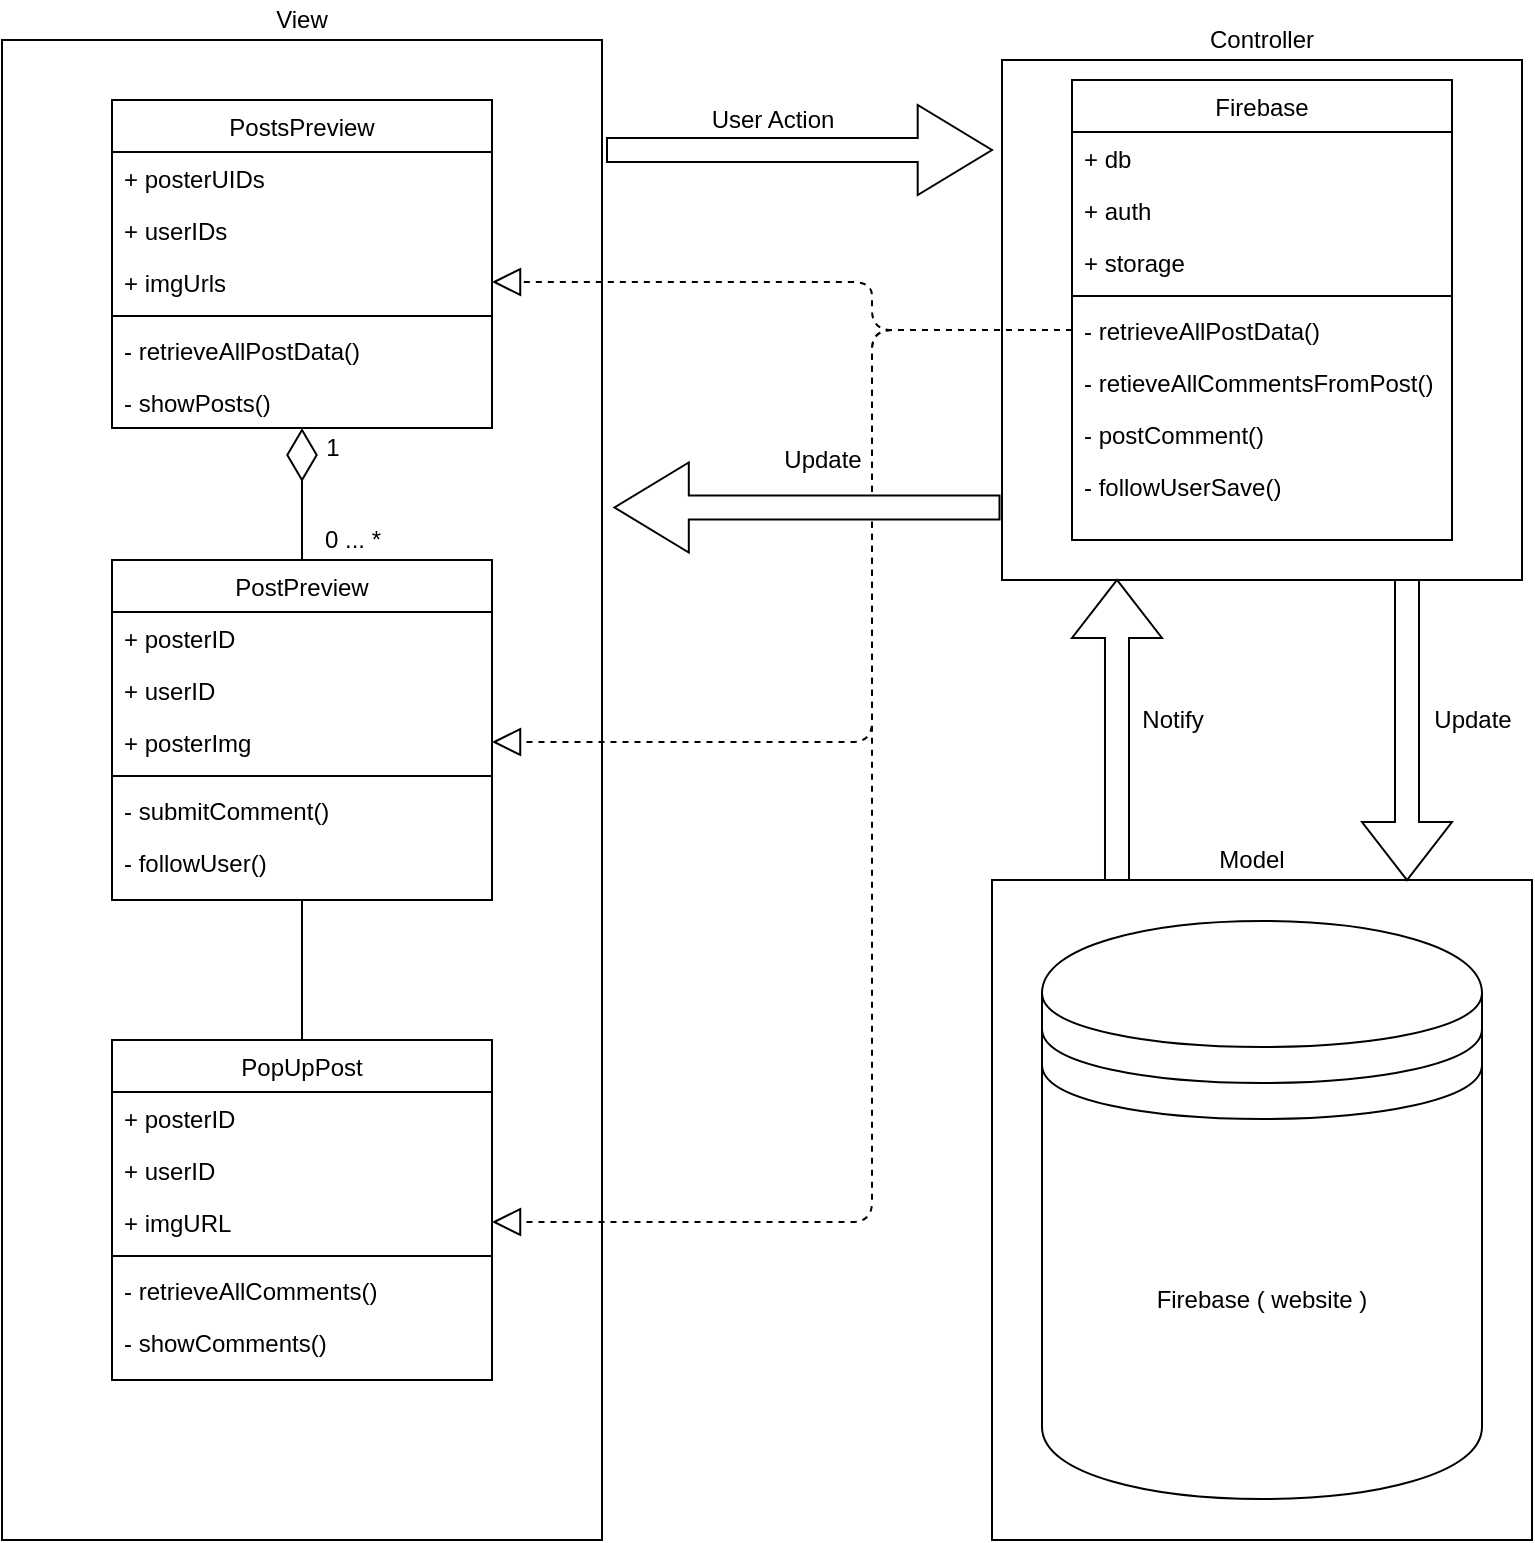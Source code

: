 <mxfile version="12.9.6" type="device"><diagram id="C5RBs43oDa-KdzZeNtuy" name="Page-1"><mxGraphModel dx="2302" dy="904" grid="1" gridSize="10" guides="1" tooltips="1" connect="1" arrows="1" fold="1" page="1" pageScale="1" pageWidth="1169" pageHeight="827" math="0" shadow="0"><root><mxCell id="WIyWlLk6GJQsqaUBKTNV-0"/><mxCell id="WIyWlLk6GJQsqaUBKTNV-1" parent="WIyWlLk6GJQsqaUBKTNV-0"/><mxCell id="ROQ5ErBKwa2-489iIwdd-70" value="" style="rounded=0;whiteSpace=wrap;html=1;" vertex="1" parent="WIyWlLk6GJQsqaUBKTNV-1"><mxGeometry x="670" y="450" width="270" height="330" as="geometry"/></mxCell><mxCell id="ROQ5ErBKwa2-489iIwdd-69" value="" style="rounded=0;whiteSpace=wrap;html=1;" vertex="1" parent="WIyWlLk6GJQsqaUBKTNV-1"><mxGeometry x="675" y="40" width="260" height="260" as="geometry"/></mxCell><mxCell id="ROQ5ErBKwa2-489iIwdd-68" value="" style="rounded=0;whiteSpace=wrap;html=1;" vertex="1" parent="WIyWlLk6GJQsqaUBKTNV-1"><mxGeometry x="175" y="30" width="300" height="750" as="geometry"/></mxCell><mxCell id="ROQ5ErBKwa2-489iIwdd-45" value="" style="endArrow=diamondThin;endFill=0;endSize=24;html=1;entryX=0.5;entryY=1;entryDx=0;entryDy=0;exitX=0.5;exitY=0;exitDx=0;exitDy=0;" edge="1" parent="WIyWlLk6GJQsqaUBKTNV-1" source="ROQ5ErBKwa2-489iIwdd-14" target="ROQ5ErBKwa2-489iIwdd-3"><mxGeometry width="160" relative="1" as="geometry"><mxPoint x="444" y="280" as="sourcePoint"/><mxPoint x="604" y="280" as="targetPoint"/></mxGeometry></mxCell><mxCell id="ROQ5ErBKwa2-489iIwdd-47" value="1" style="text;html=1;align=center;verticalAlign=middle;resizable=0;points=[];autosize=1;" vertex="1" parent="WIyWlLk6GJQsqaUBKTNV-1"><mxGeometry x="330" y="224" width="20" height="20" as="geometry"/></mxCell><mxCell id="ROQ5ErBKwa2-489iIwdd-48" value="0 ... *" style="text;html=1;align=center;verticalAlign=middle;resizable=0;points=[];autosize=1;" vertex="1" parent="WIyWlLk6GJQsqaUBKTNV-1"><mxGeometry x="330" y="270" width="40" height="20" as="geometry"/></mxCell><mxCell id="ROQ5ErBKwa2-489iIwdd-56" value="" style="endArrow=block;dashed=1;endFill=0;endSize=12;html=1;entryX=1;entryY=0.5;entryDx=0;entryDy=0;exitX=0;exitY=0.5;exitDx=0;exitDy=0;" edge="1" parent="WIyWlLk6GJQsqaUBKTNV-1" source="zkfFHV4jXpPFQw0GAbJ--24" target="ROQ5ErBKwa2-489iIwdd-6"><mxGeometry width="160" relative="1" as="geometry"><mxPoint x="570" y="440" as="sourcePoint"/><mxPoint x="730" y="440" as="targetPoint"/><Array as="points"><mxPoint x="610" y="175"/><mxPoint x="610" y="151"/></Array></mxGeometry></mxCell><mxCell id="ROQ5ErBKwa2-489iIwdd-61" value="" style="endArrow=none;html=1;edgeStyle=orthogonalEdgeStyle;exitX=0.5;exitY=1;exitDx=0;exitDy=0;entryX=0.5;entryY=0;entryDx=0;entryDy=0;" edge="1" parent="WIyWlLk6GJQsqaUBKTNV-1" source="ROQ5ErBKwa2-489iIwdd-14" target="ROQ5ErBKwa2-489iIwdd-33"><mxGeometry relative="1" as="geometry"><mxPoint x="390" y="490" as="sourcePoint"/><mxPoint x="550" y="490" as="targetPoint"/></mxGeometry></mxCell><mxCell id="ROQ5ErBKwa2-489iIwdd-64" value="" style="endArrow=block;dashed=1;endFill=0;endSize=12;html=1;entryX=1;entryY=0.5;entryDx=0;entryDy=0;exitX=0;exitY=0.5;exitDx=0;exitDy=0;" edge="1" parent="WIyWlLk6GJQsqaUBKTNV-1" source="zkfFHV4jXpPFQw0GAbJ--24" target="ROQ5ErBKwa2-489iIwdd-17"><mxGeometry width="160" relative="1" as="geometry"><mxPoint x="660" y="484" as="sourcePoint"/><mxPoint x="440" y="410" as="targetPoint"/><Array as="points"><mxPoint x="610" y="175"/><mxPoint x="610" y="381"/></Array></mxGeometry></mxCell><mxCell id="ROQ5ErBKwa2-489iIwdd-65" value="" style="endArrow=block;dashed=1;endFill=0;endSize=12;html=1;entryX=1;entryY=0.5;entryDx=0;entryDy=0;exitX=0;exitY=0.5;exitDx=0;exitDy=0;" edge="1" parent="WIyWlLk6GJQsqaUBKTNV-1" source="zkfFHV4jXpPFQw0GAbJ--24" target="ROQ5ErBKwa2-489iIwdd-36"><mxGeometry width="160" relative="1" as="geometry"><mxPoint x="770" y="454" as="sourcePoint"/><mxPoint x="550" y="380" as="targetPoint"/><Array as="points"><mxPoint x="610" y="175"/><mxPoint x="610" y="530"/><mxPoint x="610" y="621"/><mxPoint x="520" y="621"/></Array></mxGeometry></mxCell><mxCell id="ROQ5ErBKwa2-489iIwdd-67" value="Firebase ( website )" style="shape=datastore;whiteSpace=wrap;html=1;" vertex="1" parent="WIyWlLk6GJQsqaUBKTNV-1"><mxGeometry x="695" y="470.5" width="220" height="289" as="geometry"/></mxCell><mxCell id="ROQ5ErBKwa2-489iIwdd-71" value="View" style="text;html=1;strokeColor=none;fillColor=none;align=center;verticalAlign=middle;whiteSpace=wrap;rounded=0;" vertex="1" parent="WIyWlLk6GJQsqaUBKTNV-1"><mxGeometry x="305" y="10" width="40" height="20" as="geometry"/></mxCell><mxCell id="ROQ5ErBKwa2-489iIwdd-72" value="Controller" style="text;html=1;strokeColor=none;fillColor=none;align=center;verticalAlign=middle;whiteSpace=wrap;rounded=0;" vertex="1" parent="WIyWlLk6GJQsqaUBKTNV-1"><mxGeometry x="785" y="20" width="40" height="20" as="geometry"/></mxCell><mxCell id="ROQ5ErBKwa2-489iIwdd-73" value="Model" style="text;html=1;strokeColor=none;fillColor=none;align=center;verticalAlign=middle;whiteSpace=wrap;rounded=0;" vertex="1" parent="WIyWlLk6GJQsqaUBKTNV-1"><mxGeometry x="780" y="430" width="40" height="20" as="geometry"/></mxCell><mxCell id="ROQ5ErBKwa2-489iIwdd-3" value="PostsPreview" style="swimlane;fontStyle=0;align=center;verticalAlign=top;childLayout=stackLayout;horizontal=1;startSize=26;horizontalStack=0;resizeParent=1;resizeLast=0;collapsible=1;marginBottom=0;rounded=0;shadow=0;strokeWidth=1;" vertex="1" parent="WIyWlLk6GJQsqaUBKTNV-1"><mxGeometry x="230" y="60" width="190" height="164" as="geometry"><mxRectangle x="550" y="140" width="160" height="26" as="alternateBounds"/></mxGeometry></mxCell><mxCell id="ROQ5ErBKwa2-489iIwdd-4" value="+ posterUIDs" style="text;align=left;verticalAlign=top;spacingLeft=4;spacingRight=4;overflow=hidden;rotatable=0;points=[[0,0.5],[1,0.5]];portConstraint=eastwest;" vertex="1" parent="ROQ5ErBKwa2-489iIwdd-3"><mxGeometry y="26" width="190" height="26" as="geometry"/></mxCell><mxCell id="ROQ5ErBKwa2-489iIwdd-5" value="+ userIDs" style="text;align=left;verticalAlign=top;spacingLeft=4;spacingRight=4;overflow=hidden;rotatable=0;points=[[0,0.5],[1,0.5]];portConstraint=eastwest;rounded=0;shadow=0;html=0;" vertex="1" parent="ROQ5ErBKwa2-489iIwdd-3"><mxGeometry y="52" width="190" height="26" as="geometry"/></mxCell><mxCell id="ROQ5ErBKwa2-489iIwdd-6" value="+ imgUrls" style="text;align=left;verticalAlign=top;spacingLeft=4;spacingRight=4;overflow=hidden;rotatable=0;points=[[0,0.5],[1,0.5]];portConstraint=eastwest;rounded=0;shadow=0;html=0;" vertex="1" parent="ROQ5ErBKwa2-489iIwdd-3"><mxGeometry y="78" width="190" height="26" as="geometry"/></mxCell><mxCell id="ROQ5ErBKwa2-489iIwdd-7" value="" style="line;html=1;strokeWidth=1;align=left;verticalAlign=middle;spacingTop=-1;spacingLeft=3;spacingRight=3;rotatable=0;labelPosition=right;points=[];portConstraint=eastwest;" vertex="1" parent="ROQ5ErBKwa2-489iIwdd-3"><mxGeometry y="104" width="190" height="8" as="geometry"/></mxCell><mxCell id="ROQ5ErBKwa2-489iIwdd-8" value="- retrieveAllPostData()" style="text;align=left;verticalAlign=top;spacingLeft=4;spacingRight=4;overflow=hidden;rotatable=0;points=[[0,0.5],[1,0.5]];portConstraint=eastwest;" vertex="1" parent="ROQ5ErBKwa2-489iIwdd-3"><mxGeometry y="112" width="190" height="26" as="geometry"/></mxCell><mxCell id="ROQ5ErBKwa2-489iIwdd-13" value="- showPosts()" style="text;align=left;verticalAlign=top;spacingLeft=4;spacingRight=4;overflow=hidden;rotatable=0;points=[[0,0.5],[1,0.5]];portConstraint=eastwest;" vertex="1" parent="ROQ5ErBKwa2-489iIwdd-3"><mxGeometry y="138" width="190" height="26" as="geometry"/></mxCell><mxCell id="ROQ5ErBKwa2-489iIwdd-14" value="PostPreview" style="swimlane;fontStyle=0;align=center;verticalAlign=top;childLayout=stackLayout;horizontal=1;startSize=26;horizontalStack=0;resizeParent=1;resizeLast=0;collapsible=1;marginBottom=0;rounded=0;shadow=0;strokeWidth=1;" vertex="1" parent="WIyWlLk6GJQsqaUBKTNV-1"><mxGeometry x="230" y="290" width="190" height="170" as="geometry"><mxRectangle x="550" y="140" width="160" height="26" as="alternateBounds"/></mxGeometry></mxCell><mxCell id="ROQ5ErBKwa2-489iIwdd-15" value="+ posterID" style="text;align=left;verticalAlign=top;spacingLeft=4;spacingRight=4;overflow=hidden;rotatable=0;points=[[0,0.5],[1,0.5]];portConstraint=eastwest;" vertex="1" parent="ROQ5ErBKwa2-489iIwdd-14"><mxGeometry y="26" width="190" height="26" as="geometry"/></mxCell><mxCell id="ROQ5ErBKwa2-489iIwdd-16" value="+ userID" style="text;align=left;verticalAlign=top;spacingLeft=4;spacingRight=4;overflow=hidden;rotatable=0;points=[[0,0.5],[1,0.5]];portConstraint=eastwest;rounded=0;shadow=0;html=0;" vertex="1" parent="ROQ5ErBKwa2-489iIwdd-14"><mxGeometry y="52" width="190" height="26" as="geometry"/></mxCell><mxCell id="ROQ5ErBKwa2-489iIwdd-17" value="+ posterImg" style="text;align=left;verticalAlign=top;spacingLeft=4;spacingRight=4;overflow=hidden;rotatable=0;points=[[0,0.5],[1,0.5]];portConstraint=eastwest;rounded=0;shadow=0;html=0;" vertex="1" parent="ROQ5ErBKwa2-489iIwdd-14"><mxGeometry y="78" width="190" height="26" as="geometry"/></mxCell><mxCell id="ROQ5ErBKwa2-489iIwdd-18" value="" style="line;html=1;strokeWidth=1;align=left;verticalAlign=middle;spacingTop=-1;spacingLeft=3;spacingRight=3;rotatable=0;labelPosition=right;points=[];portConstraint=eastwest;" vertex="1" parent="ROQ5ErBKwa2-489iIwdd-14"><mxGeometry y="104" width="190" height="8" as="geometry"/></mxCell><mxCell id="ROQ5ErBKwa2-489iIwdd-19" value="- submitComment()" style="text;align=left;verticalAlign=top;spacingLeft=4;spacingRight=4;overflow=hidden;rotatable=0;points=[[0,0.5],[1,0.5]];portConstraint=eastwest;" vertex="1" parent="ROQ5ErBKwa2-489iIwdd-14"><mxGeometry y="112" width="190" height="26" as="geometry"/></mxCell><mxCell id="ROQ5ErBKwa2-489iIwdd-20" value="- followUser()" style="text;align=left;verticalAlign=top;spacingLeft=4;spacingRight=4;overflow=hidden;rotatable=0;points=[[0,0.5],[1,0.5]];portConstraint=eastwest;" vertex="1" parent="ROQ5ErBKwa2-489iIwdd-14"><mxGeometry y="138" width="190" height="26" as="geometry"/></mxCell><mxCell id="ROQ5ErBKwa2-489iIwdd-33" value="PopUpPost" style="swimlane;fontStyle=0;align=center;verticalAlign=top;childLayout=stackLayout;horizontal=1;startSize=26;horizontalStack=0;resizeParent=1;resizeLast=0;collapsible=1;marginBottom=0;rounded=0;shadow=0;strokeWidth=1;" vertex="1" parent="WIyWlLk6GJQsqaUBKTNV-1"><mxGeometry x="230" y="530" width="190" height="170" as="geometry"><mxRectangle x="550" y="140" width="160" height="26" as="alternateBounds"/></mxGeometry></mxCell><mxCell id="ROQ5ErBKwa2-489iIwdd-34" value="+ posterID" style="text;align=left;verticalAlign=top;spacingLeft=4;spacingRight=4;overflow=hidden;rotatable=0;points=[[0,0.5],[1,0.5]];portConstraint=eastwest;" vertex="1" parent="ROQ5ErBKwa2-489iIwdd-33"><mxGeometry y="26" width="190" height="26" as="geometry"/></mxCell><mxCell id="ROQ5ErBKwa2-489iIwdd-35" value="+ userID" style="text;align=left;verticalAlign=top;spacingLeft=4;spacingRight=4;overflow=hidden;rotatable=0;points=[[0,0.5],[1,0.5]];portConstraint=eastwest;rounded=0;shadow=0;html=0;" vertex="1" parent="ROQ5ErBKwa2-489iIwdd-33"><mxGeometry y="52" width="190" height="26" as="geometry"/></mxCell><mxCell id="ROQ5ErBKwa2-489iIwdd-36" value="+ imgURL" style="text;align=left;verticalAlign=top;spacingLeft=4;spacingRight=4;overflow=hidden;rotatable=0;points=[[0,0.5],[1,0.5]];portConstraint=eastwest;rounded=0;shadow=0;html=0;" vertex="1" parent="ROQ5ErBKwa2-489iIwdd-33"><mxGeometry y="78" width="190" height="26" as="geometry"/></mxCell><mxCell id="ROQ5ErBKwa2-489iIwdd-37" value="" style="line;html=1;strokeWidth=1;align=left;verticalAlign=middle;spacingTop=-1;spacingLeft=3;spacingRight=3;rotatable=0;labelPosition=right;points=[];portConstraint=eastwest;" vertex="1" parent="ROQ5ErBKwa2-489iIwdd-33"><mxGeometry y="104" width="190" height="8" as="geometry"/></mxCell><mxCell id="ROQ5ErBKwa2-489iIwdd-38" value="- retrieveAllComments()" style="text;align=left;verticalAlign=top;spacingLeft=4;spacingRight=4;overflow=hidden;rotatable=0;points=[[0,0.5],[1,0.5]];portConstraint=eastwest;" vertex="1" parent="ROQ5ErBKwa2-489iIwdd-33"><mxGeometry y="112" width="190" height="26" as="geometry"/></mxCell><mxCell id="ROQ5ErBKwa2-489iIwdd-39" value="- showComments()" style="text;align=left;verticalAlign=top;spacingLeft=4;spacingRight=4;overflow=hidden;rotatable=0;points=[[0,0.5],[1,0.5]];portConstraint=eastwest;" vertex="1" parent="ROQ5ErBKwa2-489iIwdd-33"><mxGeometry y="138" width="190" height="26" as="geometry"/></mxCell><mxCell id="zkfFHV4jXpPFQw0GAbJ--17" value="Firebase" style="swimlane;fontStyle=0;align=center;verticalAlign=top;childLayout=stackLayout;horizontal=1;startSize=26;horizontalStack=0;resizeParent=1;resizeLast=0;collapsible=1;marginBottom=0;rounded=0;shadow=0;strokeWidth=1;" parent="WIyWlLk6GJQsqaUBKTNV-1" vertex="1"><mxGeometry x="710" y="50" width="190" height="230" as="geometry"><mxRectangle x="550" y="140" width="160" height="26" as="alternateBounds"/></mxGeometry></mxCell><mxCell id="zkfFHV4jXpPFQw0GAbJ--18" value="+ db" style="text;align=left;verticalAlign=top;spacingLeft=4;spacingRight=4;overflow=hidden;rotatable=0;points=[[0,0.5],[1,0.5]];portConstraint=eastwest;" parent="zkfFHV4jXpPFQw0GAbJ--17" vertex="1"><mxGeometry y="26" width="190" height="26" as="geometry"/></mxCell><mxCell id="zkfFHV4jXpPFQw0GAbJ--19" value="+ auth" style="text;align=left;verticalAlign=top;spacingLeft=4;spacingRight=4;overflow=hidden;rotatable=0;points=[[0,0.5],[1,0.5]];portConstraint=eastwest;rounded=0;shadow=0;html=0;" parent="zkfFHV4jXpPFQw0GAbJ--17" vertex="1"><mxGeometry y="52" width="190" height="26" as="geometry"/></mxCell><mxCell id="zkfFHV4jXpPFQw0GAbJ--20" value="+ storage" style="text;align=left;verticalAlign=top;spacingLeft=4;spacingRight=4;overflow=hidden;rotatable=0;points=[[0,0.5],[1,0.5]];portConstraint=eastwest;rounded=0;shadow=0;html=0;" parent="zkfFHV4jXpPFQw0GAbJ--17" vertex="1"><mxGeometry y="78" width="190" height="26" as="geometry"/></mxCell><mxCell id="zkfFHV4jXpPFQw0GAbJ--23" value="" style="line;html=1;strokeWidth=1;align=left;verticalAlign=middle;spacingTop=-1;spacingLeft=3;spacingRight=3;rotatable=0;labelPosition=right;points=[];portConstraint=eastwest;" parent="zkfFHV4jXpPFQw0GAbJ--17" vertex="1"><mxGeometry y="104" width="190" height="8" as="geometry"/></mxCell><mxCell id="zkfFHV4jXpPFQw0GAbJ--24" value="- retrieveAllPostData()" style="text;align=left;verticalAlign=top;spacingLeft=4;spacingRight=4;overflow=hidden;rotatable=0;points=[[0,0.5],[1,0.5]];portConstraint=eastwest;" parent="zkfFHV4jXpPFQw0GAbJ--17" vertex="1"><mxGeometry y="112" width="190" height="26" as="geometry"/></mxCell><mxCell id="zkfFHV4jXpPFQw0GAbJ--25" value="- retieveAllCommentsFromPost()" style="text;align=left;verticalAlign=top;spacingLeft=4;spacingRight=4;overflow=hidden;rotatable=0;points=[[0,0.5],[1,0.5]];portConstraint=eastwest;" parent="zkfFHV4jXpPFQw0GAbJ--17" vertex="1"><mxGeometry y="138" width="190" height="26" as="geometry"/></mxCell><mxCell id="ROQ5ErBKwa2-489iIwdd-1" value="- postComment()" style="text;align=left;verticalAlign=top;spacingLeft=4;spacingRight=4;overflow=hidden;rotatable=0;points=[[0,0.5],[1,0.5]];portConstraint=eastwest;" vertex="1" parent="zkfFHV4jXpPFQw0GAbJ--17"><mxGeometry y="164" width="190" height="26" as="geometry"/></mxCell><mxCell id="ROQ5ErBKwa2-489iIwdd-2" value="- followUserSave()" style="text;align=left;verticalAlign=top;spacingLeft=4;spacingRight=4;overflow=hidden;rotatable=0;points=[[0,0.5],[1,0.5]];portConstraint=eastwest;" vertex="1" parent="zkfFHV4jXpPFQw0GAbJ--17"><mxGeometry y="190" width="190" height="26" as="geometry"/></mxCell><mxCell id="ROQ5ErBKwa2-489iIwdd-76" value="" style="shape=singleArrow;direction=south;whiteSpace=wrap;html=1;arrowWidth=0.267;arrowSize=0.193;" vertex="1" parent="WIyWlLk6GJQsqaUBKTNV-1"><mxGeometry x="855" y="300" width="45" height="150" as="geometry"/></mxCell><mxCell id="ROQ5ErBKwa2-489iIwdd-77" value="Update" style="text;html=1;align=center;verticalAlign=middle;resizable=0;points=[];autosize=1;" vertex="1" parent="WIyWlLk6GJQsqaUBKTNV-1"><mxGeometry x="885" y="360" width="50" height="20" as="geometry"/></mxCell><mxCell id="ROQ5ErBKwa2-489iIwdd-78" value="" style="shape=singleArrow;direction=south;whiteSpace=wrap;html=1;arrowWidth=0.267;arrowSize=0.193;rotation=-180;" vertex="1" parent="WIyWlLk6GJQsqaUBKTNV-1"><mxGeometry x="710" y="300" width="45" height="150" as="geometry"/></mxCell><mxCell id="ROQ5ErBKwa2-489iIwdd-79" value="Notify" style="text;html=1;align=center;verticalAlign=middle;resizable=0;points=[];autosize=1;" vertex="1" parent="WIyWlLk6GJQsqaUBKTNV-1"><mxGeometry x="735" y="360" width="50" height="20" as="geometry"/></mxCell><mxCell id="ROQ5ErBKwa2-489iIwdd-81" value="" style="shape=singleArrow;direction=south;whiteSpace=wrap;html=1;arrowWidth=0.267;arrowSize=0.193;rotation=-90;" vertex="1" parent="WIyWlLk6GJQsqaUBKTNV-1"><mxGeometry x="551.25" y="-11.25" width="45" height="192.5" as="geometry"/></mxCell><mxCell id="ROQ5ErBKwa2-489iIwdd-82" value="User Action" style="text;html=1;align=center;verticalAlign=middle;resizable=0;points=[];autosize=1;" vertex="1" parent="WIyWlLk6GJQsqaUBKTNV-1"><mxGeometry x="520" y="60" width="80" height="20" as="geometry"/></mxCell><mxCell id="ROQ5ErBKwa2-489iIwdd-83" value="" style="shape=singleArrow;direction=south;whiteSpace=wrap;html=1;arrowWidth=0.267;arrowSize=0.193;rotation=90;" vertex="1" parent="WIyWlLk6GJQsqaUBKTNV-1"><mxGeometry x="555" y="167.5" width="45" height="192.5" as="geometry"/></mxCell><mxCell id="ROQ5ErBKwa2-489iIwdd-84" value="Update" style="text;html=1;align=center;verticalAlign=middle;resizable=0;points=[];autosize=1;" vertex="1" parent="WIyWlLk6GJQsqaUBKTNV-1"><mxGeometry x="560" y="230" width="50" height="20" as="geometry"/></mxCell></root></mxGraphModel></diagram></mxfile>